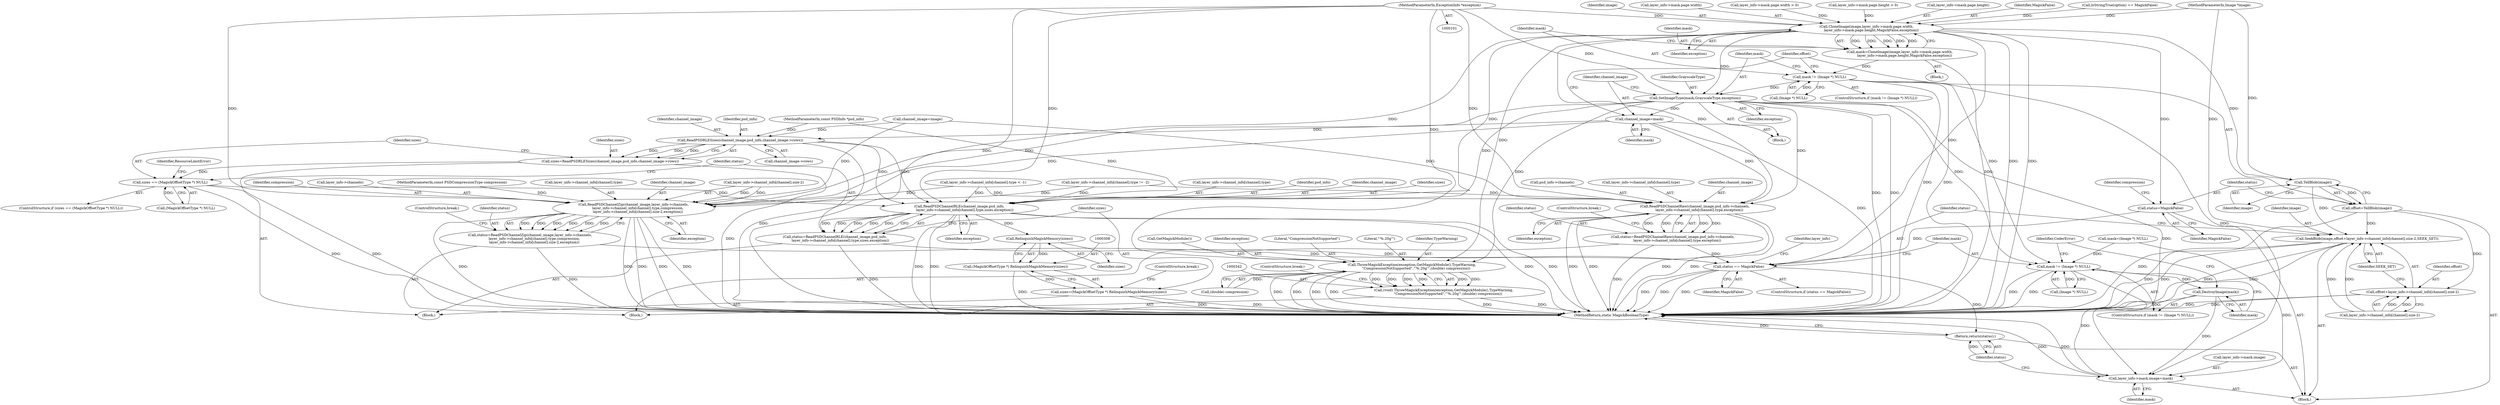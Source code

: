 digraph "0_ImageMagick_04a567494786d5bb50894fc8bb8fea0cf496bea8@pointer" {
"1000108" [label="(MethodParameterIn,ExceptionInfo *exception)"];
"1000209" [label="(Call,CloneImage(image,layer_info->mask.page.width,\n         layer_info->mask.page.height,MagickFalse,exception))"];
"1000207" [label="(Call,mask=CloneImage(image,layer_info->mask.page.width,\n         layer_info->mask.page.height,MagickFalse,exception))"];
"1000228" [label="(Call,mask != (Image *) NULL)"];
"1000234" [label="(Call,SetImageType(mask,GrayscaleType,exception))"];
"1000238" [label="(Call,channel_image=mask)"];
"1000254" [label="(Call,ReadPSDChannelRaw(channel_image,psd_info->channels,\n        layer_info->channel_info[channel].type,exception))"];
"1000252" [label="(Call,status=ReadPSDChannelRaw(channel_image,psd_info->channels,\n        layer_info->channel_info[channel].type,exception))"];
"1000368" [label="(Call,status == MagickFalse)"];
"1000393" [label="(Return,return(status);)"];
"1000273" [label="(Call,ReadPSDRLESizes(channel_image,psd_info,channel_image->rows))"];
"1000271" [label="(Call,sizes=ReadPSDRLESizes(channel_image,psd_info,channel_image->rows))"];
"1000280" [label="(Call,sizes == (MagickOffsetType *) NULL)"];
"1000293" [label="(Call,ReadPSDChannelRLE(channel_image,psd_info,\n          layer_info->channel_info[channel].type,sizes,exception))"];
"1000291" [label="(Call,status=ReadPSDChannelRLE(channel_image,psd_info,\n          layer_info->channel_info[channel].type,sizes,exception))"];
"1000309" [label="(Call,RelinquishMagickMemory(sizes))"];
"1000307" [label="(Call,(MagickOffsetType *) RelinquishMagickMemory(sizes))"];
"1000305" [label="(Call,sizes=(MagickOffsetType *) RelinquishMagickMemory(sizes))"];
"1000316" [label="(Call,ReadPSDChannelZip(channel_image,layer_info->channels,\n        layer_info->channel_info[channel].type,compression,\n        layer_info->channel_info[channel].size-2,exception))"];
"1000314" [label="(Call,status=ReadPSDChannelZip(channel_image,layer_info->channels,\n        layer_info->channel_info[channel].type,compression,\n        layer_info->channel_info[channel].size-2,exception))"];
"1000343" [label="(Call,ThrowMagickException(exception,GetMagickModule(),TypeWarning,\n        \"CompressionNotSupported\",\"'%.20g'\",(double) compression))"];
"1000341" [label="(Call,(void) ThrowMagickException(exception,GetMagickModule(),TypeWarning,\n        \"CompressionNotSupported\",\"'%.20g'\",(double) compression))"];
"1000373" [label="(Call,mask != (Image *) NULL)"];
"1000378" [label="(Call,DestroyImage(mask))"];
"1000386" [label="(Call,layer_info->mask.image=mask)"];
"1000243" [label="(Call,TellBlob(image))"];
"1000241" [label="(Call,offset=TellBlob(image))"];
"1000353" [label="(Call,SeekBlob(image,offset+layer_info->channel_info[channel].size-2,SEEK_SET))"];
"1000355" [label="(Call,offset+layer_info->channel_info[channel].size-2)"];
"1000245" [label="(Call,status=MagickFalse)"];
"1000303" [label="(Identifier,sizes)"];
"1000369" [label="(Identifier,status)"];
"1000353" [label="(Call,SeekBlob(image,offset+layer_info->channel_info[channel].size-2,SEEK_SET))"];
"1000305" [label="(Call,sizes=(MagickOffsetType *) RelinquishMagickMemory(sizes))"];
"1000267" [label="(ControlStructure,break;)"];
"1000389" [label="(Identifier,layer_info)"];
"1000354" [label="(Identifier,image)"];
"1000281" [label="(Identifier,sizes)"];
"1000315" [label="(Identifier,status)"];
"1000135" [label="(Call,layer_info->mask.page.width > 0)"];
"1000328" [label="(Identifier,compression)"];
"1000386" [label="(Call,layer_info->mask.image=mask)"];
"1000314" [label="(Call,status=ReadPSDChannelZip(channel_image,layer_info->channels,\n        layer_info->channel_info[channel].type,compression,\n        layer_info->channel_info[channel].size-2,exception))"];
"1000349" [label="(Call,(double) compression)"];
"1000279" [label="(ControlStructure,if (sizes == (MagickOffsetType *) NULL))"];
"1000243" [label="(Call,TellBlob(image))"];
"1000339" [label="(ControlStructure,break;)"];
"1000292" [label="(Identifier,status)"];
"1000236" [label="(Identifier,GrayscaleType)"];
"1000114" [label="(Call,channel_image=image)"];
"1000318" [label="(Call,layer_info->channels)"];
"1000241" [label="(Call,offset=TellBlob(image))"];
"1000252" [label="(Call,status=ReadPSDChannelRaw(channel_image,psd_info->channels,\n        layer_info->channel_info[channel].type,exception))"];
"1000341" [label="(Call,(void) ThrowMagickException(exception,GetMagickModule(),TypeWarning,\n        \"CompressionNotSupported\",\"'%.20g'\",(double) compression))"];
"1000307" [label="(Call,(MagickOffsetType *) RelinquishMagickMemory(sizes))"];
"1000104" [label="(MethodParameterIn,const PSDInfo *psd_info)"];
"1000346" [label="(Identifier,TypeWarning)"];
"1000272" [label="(Identifier,sizes)"];
"1000228" [label="(Call,mask != (Image *) NULL)"];
"1000316" [label="(Call,ReadPSDChannelZip(channel_image,layer_info->channels,\n        layer_info->channel_info[channel].type,compression,\n        layer_info->channel_info[channel].size-2,exception))"];
"1000144" [label="(Call,layer_info->mask.page.height > 0)"];
"1000311" [label="(ControlStructure,break;)"];
"1000218" [label="(Call,layer_info->mask.page.height)"];
"1000296" [label="(Call,layer_info->channel_info[channel].type)"];
"1000393" [label="(Return,return(status);)"];
"1000226" [label="(Identifier,exception)"];
"1000372" [label="(ControlStructure,if (mask != (Image *) NULL))"];
"1000245" [label="(Call,status=MagickFalse)"];
"1000162" [label="(Call,layer_info->channel_info[channel].type != -2)"];
"1000244" [label="(Identifier,image)"];
"1000225" [label="(Identifier,MagickFalse)"];
"1000345" [label="(Call,GetMagickModule())"];
"1000344" [label="(Identifier,exception)"];
"1000253" [label="(Identifier,status)"];
"1000102" [label="(MethodParameterIn,Image *image)"];
"1000242" [label="(Identifier,offset)"];
"1000295" [label="(Identifier,psd_info)"];
"1000347" [label="(Literal,\"CompressionNotSupported\")"];
"1000381" [label="(Identifier,CoderError)"];
"1000229" [label="(Identifier,mask)"];
"1000107" [label="(MethodParameterIn,const PSDCompressionType compression)"];
"1000343" [label="(Call,ThrowMagickException(exception,GetMagickModule(),TypeWarning,\n        \"CompressionNotSupported\",\"'%.20g'\",(double) compression))"];
"1000370" [label="(Identifier,MagickFalse)"];
"1000238" [label="(Call,channel_image=mask)"];
"1000274" [label="(Identifier,channel_image)"];
"1000366" [label="(Identifier,SEEK_SET)"];
"1000304" [label="(Identifier,exception)"];
"1000230" [label="(Call,(Image *) NULL)"];
"1000276" [label="(Call,channel_image->rows)"];
"1000227" [label="(ControlStructure,if (mask != (Image *) NULL))"];
"1000306" [label="(Identifier,sizes)"];
"1000348" [label="(Literal,\"'%.20g'\")"];
"1000209" [label="(Call,CloneImage(image,layer_info->mask.page.width,\n         layer_info->mask.page.height,MagickFalse,exception))"];
"1000392" [label="(Identifier,mask)"];
"1000368" [label="(Call,status == MagickFalse)"];
"1000249" [label="(Identifier,compression)"];
"1000310" [label="(Identifier,sizes)"];
"1000250" [label="(Block,)"];
"1000293" [label="(Call,ReadPSDChannelRLE(channel_image,psd_info,\n          layer_info->channel_info[channel].type,sizes,exception))"];
"1000375" [label="(Call,(Image *) NULL)"];
"1000188" [label="(Call,IsStringTrue(option) == MagickFalse)"];
"1000247" [label="(Identifier,MagickFalse)"];
"1000255" [label="(Identifier,channel_image)"];
"1000378" [label="(Call,DestroyImage(mask))"];
"1000395" [label="(MethodReturn,static MagickBooleanType)"];
"1000271" [label="(Call,sizes=ReadPSDRLESizes(channel_image,psd_info,channel_image->rows))"];
"1000246" [label="(Identifier,status)"];
"1000269" [label="(Block,)"];
"1000124" [label="(Call,layer_info->channel_info[channel].type < -1)"];
"1000294" [label="(Identifier,channel_image)"];
"1000233" [label="(Block,)"];
"1000210" [label="(Identifier,image)"];
"1000235" [label="(Identifier,mask)"];
"1000321" [label="(Call,layer_info->channel_info[channel].type)"];
"1000109" [label="(Block,)"];
"1000373" [label="(Call,mask != (Image *) NULL)"];
"1000309" [label="(Call,RelinquishMagickMemory(sizes))"];
"1000286" [label="(Identifier,ResourceLimitError)"];
"1000387" [label="(Call,layer_info->mask.image)"];
"1000357" [label="(Call,layer_info->channel_info[channel].size-2)"];
"1000211" [label="(Call,layer_info->mask.page.width)"];
"1000367" [label="(ControlStructure,if (status == MagickFalse))"];
"1000352" [label="(ControlStructure,break;)"];
"1000374" [label="(Identifier,mask)"];
"1000207" [label="(Call,mask=CloneImage(image,layer_info->mask.page.width,\n         layer_info->mask.page.height,MagickFalse,exception))"];
"1000108" [label="(MethodParameterIn,ExceptionInfo *exception)"];
"1000273" [label="(Call,ReadPSDRLESizes(channel_image,psd_info,channel_image->rows))"];
"1000266" [label="(Identifier,exception)"];
"1000275" [label="(Identifier,psd_info)"];
"1000280" [label="(Call,sizes == (MagickOffsetType *) NULL)"];
"1000394" [label="(Identifier,status)"];
"1000317" [label="(Identifier,channel_image)"];
"1000291" [label="(Call,status=ReadPSDChannelRLE(channel_image,psd_info,\n          layer_info->channel_info[channel].type,sizes,exception))"];
"1000379" [label="(Identifier,mask)"];
"1000153" [label="(Block,)"];
"1000208" [label="(Identifier,mask)"];
"1000338" [label="(Identifier,exception)"];
"1000117" [label="(Call,mask=(Image *) NULL)"];
"1000254" [label="(Call,ReadPSDChannelRaw(channel_image,psd_info->channels,\n        layer_info->channel_info[channel].type,exception))"];
"1000355" [label="(Call,offset+layer_info->channel_info[channel].size-2)"];
"1000234" [label="(Call,SetImageType(mask,GrayscaleType,exception))"];
"1000237" [label="(Identifier,exception)"];
"1000329" [label="(Call,layer_info->channel_info[channel].size-2)"];
"1000282" [label="(Call,(MagickOffsetType *) NULL)"];
"1000256" [label="(Call,psd_info->channels)"];
"1000259" [label="(Call,layer_info->channel_info[channel].type)"];
"1000356" [label="(Identifier,offset)"];
"1000240" [label="(Identifier,mask)"];
"1000239" [label="(Identifier,channel_image)"];
"1000108" -> "1000101"  [label="AST: "];
"1000108" -> "1000395"  [label="DDG: "];
"1000108" -> "1000209"  [label="DDG: "];
"1000108" -> "1000234"  [label="DDG: "];
"1000108" -> "1000254"  [label="DDG: "];
"1000108" -> "1000293"  [label="DDG: "];
"1000108" -> "1000316"  [label="DDG: "];
"1000108" -> "1000343"  [label="DDG: "];
"1000209" -> "1000207"  [label="AST: "];
"1000209" -> "1000226"  [label="CFG: "];
"1000210" -> "1000209"  [label="AST: "];
"1000211" -> "1000209"  [label="AST: "];
"1000218" -> "1000209"  [label="AST: "];
"1000225" -> "1000209"  [label="AST: "];
"1000226" -> "1000209"  [label="AST: "];
"1000207" -> "1000209"  [label="CFG: "];
"1000209" -> "1000395"  [label="DDG: "];
"1000209" -> "1000395"  [label="DDG: "];
"1000209" -> "1000207"  [label="DDG: "];
"1000209" -> "1000207"  [label="DDG: "];
"1000209" -> "1000207"  [label="DDG: "];
"1000209" -> "1000207"  [label="DDG: "];
"1000209" -> "1000207"  [label="DDG: "];
"1000102" -> "1000209"  [label="DDG: "];
"1000135" -> "1000209"  [label="DDG: "];
"1000144" -> "1000209"  [label="DDG: "];
"1000188" -> "1000209"  [label="DDG: "];
"1000209" -> "1000234"  [label="DDG: "];
"1000209" -> "1000243"  [label="DDG: "];
"1000209" -> "1000245"  [label="DDG: "];
"1000209" -> "1000254"  [label="DDG: "];
"1000209" -> "1000293"  [label="DDG: "];
"1000209" -> "1000316"  [label="DDG: "];
"1000209" -> "1000343"  [label="DDG: "];
"1000209" -> "1000368"  [label="DDG: "];
"1000207" -> "1000153"  [label="AST: "];
"1000208" -> "1000207"  [label="AST: "];
"1000229" -> "1000207"  [label="CFG: "];
"1000207" -> "1000395"  [label="DDG: "];
"1000207" -> "1000228"  [label="DDG: "];
"1000228" -> "1000227"  [label="AST: "];
"1000228" -> "1000230"  [label="CFG: "];
"1000229" -> "1000228"  [label="AST: "];
"1000230" -> "1000228"  [label="AST: "];
"1000235" -> "1000228"  [label="CFG: "];
"1000242" -> "1000228"  [label="CFG: "];
"1000228" -> "1000395"  [label="DDG: "];
"1000228" -> "1000395"  [label="DDG: "];
"1000230" -> "1000228"  [label="DDG: "];
"1000228" -> "1000234"  [label="DDG: "];
"1000228" -> "1000373"  [label="DDG: "];
"1000228" -> "1000386"  [label="DDG: "];
"1000234" -> "1000233"  [label="AST: "];
"1000234" -> "1000237"  [label="CFG: "];
"1000235" -> "1000234"  [label="AST: "];
"1000236" -> "1000234"  [label="AST: "];
"1000237" -> "1000234"  [label="AST: "];
"1000239" -> "1000234"  [label="CFG: "];
"1000234" -> "1000395"  [label="DDG: "];
"1000234" -> "1000395"  [label="DDG: "];
"1000234" -> "1000238"  [label="DDG: "];
"1000234" -> "1000254"  [label="DDG: "];
"1000234" -> "1000293"  [label="DDG: "];
"1000234" -> "1000316"  [label="DDG: "];
"1000234" -> "1000343"  [label="DDG: "];
"1000234" -> "1000373"  [label="DDG: "];
"1000234" -> "1000386"  [label="DDG: "];
"1000238" -> "1000233"  [label="AST: "];
"1000238" -> "1000240"  [label="CFG: "];
"1000239" -> "1000238"  [label="AST: "];
"1000240" -> "1000238"  [label="AST: "];
"1000242" -> "1000238"  [label="CFG: "];
"1000238" -> "1000395"  [label="DDG: "];
"1000238" -> "1000254"  [label="DDG: "];
"1000238" -> "1000273"  [label="DDG: "];
"1000238" -> "1000316"  [label="DDG: "];
"1000254" -> "1000252"  [label="AST: "];
"1000254" -> "1000266"  [label="CFG: "];
"1000255" -> "1000254"  [label="AST: "];
"1000256" -> "1000254"  [label="AST: "];
"1000259" -> "1000254"  [label="AST: "];
"1000266" -> "1000254"  [label="AST: "];
"1000252" -> "1000254"  [label="CFG: "];
"1000254" -> "1000395"  [label="DDG: "];
"1000254" -> "1000395"  [label="DDG: "];
"1000254" -> "1000395"  [label="DDG: "];
"1000254" -> "1000395"  [label="DDG: "];
"1000254" -> "1000252"  [label="DDG: "];
"1000254" -> "1000252"  [label="DDG: "];
"1000254" -> "1000252"  [label="DDG: "];
"1000254" -> "1000252"  [label="DDG: "];
"1000114" -> "1000254"  [label="DDG: "];
"1000124" -> "1000254"  [label="DDG: "];
"1000162" -> "1000254"  [label="DDG: "];
"1000252" -> "1000250"  [label="AST: "];
"1000253" -> "1000252"  [label="AST: "];
"1000267" -> "1000252"  [label="CFG: "];
"1000252" -> "1000395"  [label="DDG: "];
"1000252" -> "1000368"  [label="DDG: "];
"1000368" -> "1000367"  [label="AST: "];
"1000368" -> "1000370"  [label="CFG: "];
"1000369" -> "1000368"  [label="AST: "];
"1000370" -> "1000368"  [label="AST: "];
"1000374" -> "1000368"  [label="CFG: "];
"1000389" -> "1000368"  [label="CFG: "];
"1000368" -> "1000395"  [label="DDG: "];
"1000368" -> "1000395"  [label="DDG: "];
"1000368" -> "1000395"  [label="DDG: "];
"1000245" -> "1000368"  [label="DDG: "];
"1000291" -> "1000368"  [label="DDG: "];
"1000314" -> "1000368"  [label="DDG: "];
"1000368" -> "1000393"  [label="DDG: "];
"1000393" -> "1000109"  [label="AST: "];
"1000393" -> "1000394"  [label="CFG: "];
"1000394" -> "1000393"  [label="AST: "];
"1000395" -> "1000393"  [label="CFG: "];
"1000393" -> "1000395"  [label="DDG: "];
"1000394" -> "1000393"  [label="DDG: "];
"1000273" -> "1000271"  [label="AST: "];
"1000273" -> "1000276"  [label="CFG: "];
"1000274" -> "1000273"  [label="AST: "];
"1000275" -> "1000273"  [label="AST: "];
"1000276" -> "1000273"  [label="AST: "];
"1000271" -> "1000273"  [label="CFG: "];
"1000273" -> "1000395"  [label="DDG: "];
"1000273" -> "1000271"  [label="DDG: "];
"1000273" -> "1000271"  [label="DDG: "];
"1000273" -> "1000271"  [label="DDG: "];
"1000114" -> "1000273"  [label="DDG: "];
"1000104" -> "1000273"  [label="DDG: "];
"1000273" -> "1000293"  [label="DDG: "];
"1000273" -> "1000293"  [label="DDG: "];
"1000271" -> "1000269"  [label="AST: "];
"1000272" -> "1000271"  [label="AST: "];
"1000281" -> "1000271"  [label="CFG: "];
"1000271" -> "1000395"  [label="DDG: "];
"1000271" -> "1000280"  [label="DDG: "];
"1000280" -> "1000279"  [label="AST: "];
"1000280" -> "1000282"  [label="CFG: "];
"1000281" -> "1000280"  [label="AST: "];
"1000282" -> "1000280"  [label="AST: "];
"1000286" -> "1000280"  [label="CFG: "];
"1000292" -> "1000280"  [label="CFG: "];
"1000280" -> "1000395"  [label="DDG: "];
"1000280" -> "1000395"  [label="DDG: "];
"1000282" -> "1000280"  [label="DDG: "];
"1000280" -> "1000293"  [label="DDG: "];
"1000293" -> "1000291"  [label="AST: "];
"1000293" -> "1000304"  [label="CFG: "];
"1000294" -> "1000293"  [label="AST: "];
"1000295" -> "1000293"  [label="AST: "];
"1000296" -> "1000293"  [label="AST: "];
"1000303" -> "1000293"  [label="AST: "];
"1000304" -> "1000293"  [label="AST: "];
"1000291" -> "1000293"  [label="CFG: "];
"1000293" -> "1000395"  [label="DDG: "];
"1000293" -> "1000395"  [label="DDG: "];
"1000293" -> "1000395"  [label="DDG: "];
"1000293" -> "1000395"  [label="DDG: "];
"1000293" -> "1000291"  [label="DDG: "];
"1000293" -> "1000291"  [label="DDG: "];
"1000293" -> "1000291"  [label="DDG: "];
"1000293" -> "1000291"  [label="DDG: "];
"1000293" -> "1000291"  [label="DDG: "];
"1000104" -> "1000293"  [label="DDG: "];
"1000124" -> "1000293"  [label="DDG: "];
"1000162" -> "1000293"  [label="DDG: "];
"1000293" -> "1000309"  [label="DDG: "];
"1000291" -> "1000269"  [label="AST: "];
"1000292" -> "1000291"  [label="AST: "];
"1000306" -> "1000291"  [label="CFG: "];
"1000291" -> "1000395"  [label="DDG: "];
"1000309" -> "1000307"  [label="AST: "];
"1000309" -> "1000310"  [label="CFG: "];
"1000310" -> "1000309"  [label="AST: "];
"1000307" -> "1000309"  [label="CFG: "];
"1000309" -> "1000307"  [label="DDG: "];
"1000307" -> "1000305"  [label="AST: "];
"1000308" -> "1000307"  [label="AST: "];
"1000305" -> "1000307"  [label="CFG: "];
"1000307" -> "1000395"  [label="DDG: "];
"1000307" -> "1000305"  [label="DDG: "];
"1000305" -> "1000269"  [label="AST: "];
"1000306" -> "1000305"  [label="AST: "];
"1000311" -> "1000305"  [label="CFG: "];
"1000305" -> "1000395"  [label="DDG: "];
"1000305" -> "1000395"  [label="DDG: "];
"1000316" -> "1000314"  [label="AST: "];
"1000316" -> "1000338"  [label="CFG: "];
"1000317" -> "1000316"  [label="AST: "];
"1000318" -> "1000316"  [label="AST: "];
"1000321" -> "1000316"  [label="AST: "];
"1000328" -> "1000316"  [label="AST: "];
"1000329" -> "1000316"  [label="AST: "];
"1000338" -> "1000316"  [label="AST: "];
"1000314" -> "1000316"  [label="CFG: "];
"1000316" -> "1000395"  [label="DDG: "];
"1000316" -> "1000395"  [label="DDG: "];
"1000316" -> "1000395"  [label="DDG: "];
"1000316" -> "1000395"  [label="DDG: "];
"1000316" -> "1000395"  [label="DDG: "];
"1000316" -> "1000314"  [label="DDG: "];
"1000316" -> "1000314"  [label="DDG: "];
"1000316" -> "1000314"  [label="DDG: "];
"1000316" -> "1000314"  [label="DDG: "];
"1000316" -> "1000314"  [label="DDG: "];
"1000316" -> "1000314"  [label="DDG: "];
"1000114" -> "1000316"  [label="DDG: "];
"1000124" -> "1000316"  [label="DDG: "];
"1000162" -> "1000316"  [label="DDG: "];
"1000107" -> "1000316"  [label="DDG: "];
"1000329" -> "1000316"  [label="DDG: "];
"1000329" -> "1000316"  [label="DDG: "];
"1000314" -> "1000250"  [label="AST: "];
"1000315" -> "1000314"  [label="AST: "];
"1000339" -> "1000314"  [label="CFG: "];
"1000314" -> "1000395"  [label="DDG: "];
"1000343" -> "1000341"  [label="AST: "];
"1000343" -> "1000349"  [label="CFG: "];
"1000344" -> "1000343"  [label="AST: "];
"1000345" -> "1000343"  [label="AST: "];
"1000346" -> "1000343"  [label="AST: "];
"1000347" -> "1000343"  [label="AST: "];
"1000348" -> "1000343"  [label="AST: "];
"1000349" -> "1000343"  [label="AST: "];
"1000341" -> "1000343"  [label="CFG: "];
"1000343" -> "1000395"  [label="DDG: "];
"1000343" -> "1000395"  [label="DDG: "];
"1000343" -> "1000395"  [label="DDG: "];
"1000343" -> "1000395"  [label="DDG: "];
"1000343" -> "1000341"  [label="DDG: "];
"1000343" -> "1000341"  [label="DDG: "];
"1000343" -> "1000341"  [label="DDG: "];
"1000343" -> "1000341"  [label="DDG: "];
"1000343" -> "1000341"  [label="DDG: "];
"1000343" -> "1000341"  [label="DDG: "];
"1000349" -> "1000343"  [label="DDG: "];
"1000341" -> "1000250"  [label="AST: "];
"1000342" -> "1000341"  [label="AST: "];
"1000352" -> "1000341"  [label="CFG: "];
"1000341" -> "1000395"  [label="DDG: "];
"1000341" -> "1000395"  [label="DDG: "];
"1000373" -> "1000372"  [label="AST: "];
"1000373" -> "1000375"  [label="CFG: "];
"1000374" -> "1000373"  [label="AST: "];
"1000375" -> "1000373"  [label="AST: "];
"1000379" -> "1000373"  [label="CFG: "];
"1000381" -> "1000373"  [label="CFG: "];
"1000373" -> "1000395"  [label="DDG: "];
"1000373" -> "1000395"  [label="DDG: "];
"1000117" -> "1000373"  [label="DDG: "];
"1000375" -> "1000373"  [label="DDG: "];
"1000373" -> "1000378"  [label="DDG: "];
"1000373" -> "1000386"  [label="DDG: "];
"1000378" -> "1000372"  [label="AST: "];
"1000378" -> "1000379"  [label="CFG: "];
"1000379" -> "1000378"  [label="AST: "];
"1000381" -> "1000378"  [label="CFG: "];
"1000378" -> "1000395"  [label="DDG: "];
"1000378" -> "1000386"  [label="DDG: "];
"1000386" -> "1000109"  [label="AST: "];
"1000386" -> "1000392"  [label="CFG: "];
"1000387" -> "1000386"  [label="AST: "];
"1000392" -> "1000386"  [label="AST: "];
"1000394" -> "1000386"  [label="CFG: "];
"1000386" -> "1000395"  [label="DDG: "];
"1000386" -> "1000395"  [label="DDG: "];
"1000117" -> "1000386"  [label="DDG: "];
"1000243" -> "1000241"  [label="AST: "];
"1000243" -> "1000244"  [label="CFG: "];
"1000244" -> "1000243"  [label="AST: "];
"1000241" -> "1000243"  [label="CFG: "];
"1000243" -> "1000241"  [label="DDG: "];
"1000102" -> "1000243"  [label="DDG: "];
"1000243" -> "1000353"  [label="DDG: "];
"1000241" -> "1000109"  [label="AST: "];
"1000242" -> "1000241"  [label="AST: "];
"1000246" -> "1000241"  [label="CFG: "];
"1000241" -> "1000395"  [label="DDG: "];
"1000241" -> "1000353"  [label="DDG: "];
"1000241" -> "1000355"  [label="DDG: "];
"1000353" -> "1000109"  [label="AST: "];
"1000353" -> "1000366"  [label="CFG: "];
"1000354" -> "1000353"  [label="AST: "];
"1000355" -> "1000353"  [label="AST: "];
"1000366" -> "1000353"  [label="AST: "];
"1000369" -> "1000353"  [label="CFG: "];
"1000353" -> "1000395"  [label="DDG: "];
"1000353" -> "1000395"  [label="DDG: "];
"1000353" -> "1000395"  [label="DDG: "];
"1000353" -> "1000395"  [label="DDG: "];
"1000102" -> "1000353"  [label="DDG: "];
"1000357" -> "1000353"  [label="DDG: "];
"1000357" -> "1000353"  [label="DDG: "];
"1000355" -> "1000357"  [label="CFG: "];
"1000356" -> "1000355"  [label="AST: "];
"1000357" -> "1000355"  [label="AST: "];
"1000366" -> "1000355"  [label="CFG: "];
"1000355" -> "1000395"  [label="DDG: "];
"1000355" -> "1000395"  [label="DDG: "];
"1000357" -> "1000355"  [label="DDG: "];
"1000357" -> "1000355"  [label="DDG: "];
"1000245" -> "1000109"  [label="AST: "];
"1000245" -> "1000247"  [label="CFG: "];
"1000246" -> "1000245"  [label="AST: "];
"1000247" -> "1000245"  [label="AST: "];
"1000249" -> "1000245"  [label="CFG: "];
}
